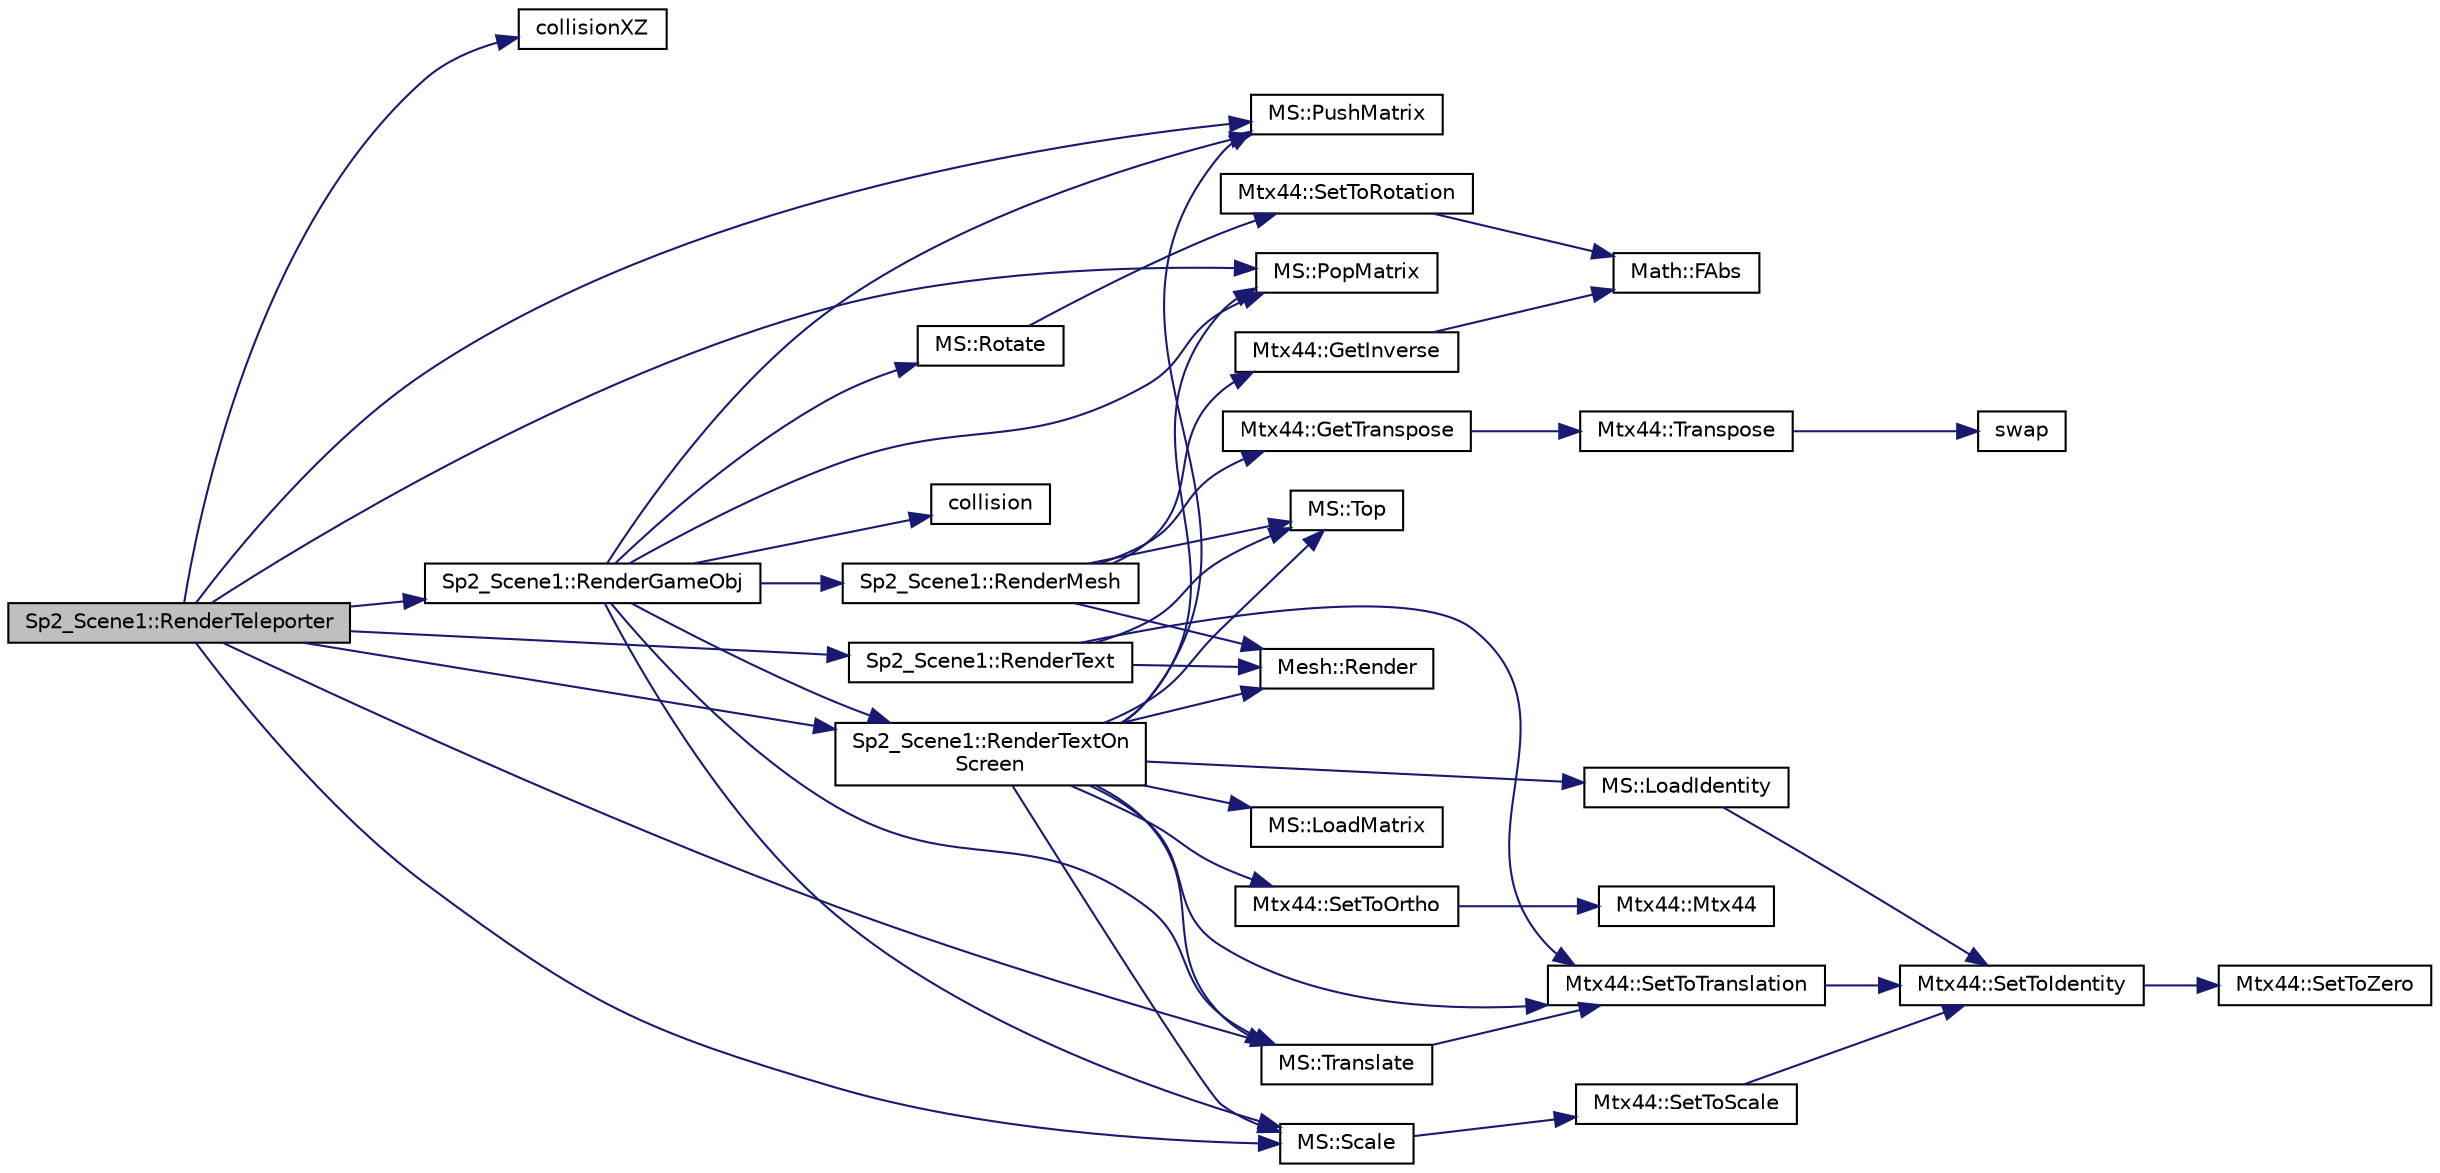 digraph "Sp2_Scene1::RenderTeleporter"
{
  bgcolor="transparent";
  edge [fontname="Helvetica",fontsize="10",labelfontname="Helvetica",labelfontsize="10"];
  node [fontname="Helvetica",fontsize="10",shape=record];
  rankdir="LR";
  Node1 [label="Sp2_Scene1::RenderTeleporter",height=0.2,width=0.4,color="black", fillcolor="grey75", style="filled", fontcolor="black"];
  Node1 -> Node2 [color="midnightblue",fontsize="10",style="solid",fontname="Helvetica"];
  Node2 [label="collisionXZ",height=0.2,width=0.4,color="black",URL="$Collision_8cpp.html#a5ced462f9fcc3c9963cdf5e0da071631"];
  Node1 -> Node3 [color="midnightblue",fontsize="10",style="solid",fontname="Helvetica"];
  Node3 [label="MS::PopMatrix",height=0.2,width=0.4,color="black",URL="$classMS.html#aac22e39d0ac437fcb85403a9f0a7a25f",tooltip="Pop the top matrix on the matrix stack. "];
  Node1 -> Node4 [color="midnightblue",fontsize="10",style="solid",fontname="Helvetica"];
  Node4 [label="MS::PushMatrix",height=0.2,width=0.4,color="black",URL="$classMS.html#a9fb4fff5036f3f197b893f9a579c97b2",tooltip="Make a copy of the top matrix on the matrix stack and push it on top. "];
  Node1 -> Node5 [color="midnightblue",fontsize="10",style="solid",fontname="Helvetica"];
  Node5 [label="Sp2_Scene1::RenderGameObj",height=0.2,width=0.4,color="black",URL="$classSp2__Scene1.html#aeabebe615a8a759a67df19a5d622f666"];
  Node5 -> Node6 [color="midnightblue",fontsize="10",style="solid",fontname="Helvetica"];
  Node6 [label="collision",height=0.2,width=0.4,color="black",URL="$Collision_8cpp.html#a4b9eee107300119860880f48b79da32f"];
  Node5 -> Node3 [color="midnightblue",fontsize="10",style="solid",fontname="Helvetica"];
  Node5 -> Node4 [color="midnightblue",fontsize="10",style="solid",fontname="Helvetica"];
  Node5 -> Node7 [color="midnightblue",fontsize="10",style="solid",fontname="Helvetica"];
  Node7 [label="Sp2_Scene1::RenderMesh",height=0.2,width=0.4,color="black",URL="$classSp2__Scene1.html#a974bf14779d9515128872057892ca93f"];
  Node7 -> Node8 [color="midnightblue",fontsize="10",style="solid",fontname="Helvetica"];
  Node8 [label="Mtx44::GetInverse",height=0.2,width=0.4,color="black",URL="$classMtx44.html#aac1ba21ddfc5f3c24baa4f58d9c5c256",tooltip="Return a new matrix that is an inverse. "];
  Node8 -> Node9 [color="midnightblue",fontsize="10",style="solid",fontname="Helvetica"];
  Node9 [label="Math::FAbs",height=0.2,width=0.4,color="black",URL="$namespaceMath.html#ac91173ab2efdf7313fe7aaeb6cb44cf6"];
  Node7 -> Node10 [color="midnightblue",fontsize="10",style="solid",fontname="Helvetica"];
  Node10 [label="Mtx44::GetTranspose",height=0.2,width=0.4,color="black",URL="$classMtx44.html#aebb16a0329c5237e314af0d75d8081fd",tooltip="Return a new matrix that is a transpose of this matrix. "];
  Node10 -> Node11 [color="midnightblue",fontsize="10",style="solid",fontname="Helvetica"];
  Node11 [label="Mtx44::Transpose",height=0.2,width=0.4,color="black",URL="$classMtx44.html#a6c95e149e42cba381918782a93f8a68b",tooltip="Set this matrix to its Transpose. "];
  Node11 -> Node12 [color="midnightblue",fontsize="10",style="solid",fontname="Helvetica"];
  Node12 [label="swap",height=0.2,width=0.4,color="black",URL="$Mtx44_8cpp.html#a1ef521a2e5e5ae2ef55d1bc0c3b0c437",tooltip="Helper function swap. "];
  Node7 -> Node13 [color="midnightblue",fontsize="10",style="solid",fontname="Helvetica"];
  Node13 [label="Mesh::Render",height=0.2,width=0.4,color="black",URL="$classMesh.html#a75e66bcd90c09492676a4cfe5b23c3af",tooltip="OpenGL render code. "];
  Node7 -> Node14 [color="midnightblue",fontsize="10",style="solid",fontname="Helvetica"];
  Node14 [label="MS::Top",height=0.2,width=0.4,color="black",URL="$classMS.html#a21291d7fb488f63c589bdc9bd620ba58",tooltip="Return the top matrix on the matrix stack. "];
  Node5 -> Node15 [color="midnightblue",fontsize="10",style="solid",fontname="Helvetica"];
  Node15 [label="Sp2_Scene1::RenderTextOn\lScreen",height=0.2,width=0.4,color="black",URL="$classSp2__Scene1.html#a2572f37d9e6a63120f0a0003b7a34fc6"];
  Node15 -> Node16 [color="midnightblue",fontsize="10",style="solid",fontname="Helvetica"];
  Node16 [label="Mtx44::SetToOrtho",height=0.2,width=0.4,color="black",URL="$classMtx44.html#a0a4c7818be7c1aeb0601ad069c1a591d",tooltip="Setup orthogonal matrix. "];
  Node16 -> Node17 [color="midnightblue",fontsize="10",style="solid",fontname="Helvetica"];
  Node17 [label="Mtx44::Mtx44",height=0.2,width=0.4,color="black",URL="$classMtx44.html#a1b985913080679da29ff94217935b3c7",tooltip="Default Constructor. Default values are zero. "];
  Node15 -> Node4 [color="midnightblue",fontsize="10",style="solid",fontname="Helvetica"];
  Node15 -> Node18 [color="midnightblue",fontsize="10",style="solid",fontname="Helvetica"];
  Node18 [label="MS::LoadMatrix",height=0.2,width=0.4,color="black",URL="$classMS.html#a86606fe9f575ccb747d77195c8aefdaf",tooltip="Return the top matrix with a new matrix. "];
  Node15 -> Node19 [color="midnightblue",fontsize="10",style="solid",fontname="Helvetica"];
  Node19 [label="MS::LoadIdentity",height=0.2,width=0.4,color="black",URL="$classMS.html#a77c5f7e4a21ea48dcf902a7ff6824a11",tooltip="Replace the top matrix with an identity matrix. "];
  Node19 -> Node20 [color="midnightblue",fontsize="10",style="solid",fontname="Helvetica"];
  Node20 [label="Mtx44::SetToIdentity",height=0.2,width=0.4,color="black",URL="$classMtx44.html#a3ac8a0afd66412e15e4246474b893da2",tooltip="Set the matrix to an identity matrix (1&#39;s along the diagonal) "];
  Node20 -> Node21 [color="midnightblue",fontsize="10",style="solid",fontname="Helvetica"];
  Node21 [label="Mtx44::SetToZero",height=0.2,width=0.4,color="black",URL="$classMtx44.html#a3aea63c08759ac98b8a4f23fdc0d6a28",tooltip="Set this matrix to zero. "];
  Node15 -> Node22 [color="midnightblue",fontsize="10",style="solid",fontname="Helvetica"];
  Node22 [label="MS::Scale",height=0.2,width=0.4,color="black",URL="$classMS.html#a52109795de960e24663b315e9128533f",tooltip="Multiply the top matrix with a scale matrix based on the following parameters. "];
  Node22 -> Node23 [color="midnightblue",fontsize="10",style="solid",fontname="Helvetica"];
  Node23 [label="Mtx44::SetToScale",height=0.2,width=0.4,color="black",URL="$classMtx44.html#a04c49a922f8e8ffcb57a90c6ce955600",tooltip="Set this matrix to a scaling matrix with scale factors sx, sy and sz. "];
  Node23 -> Node20 [color="midnightblue",fontsize="10",style="solid",fontname="Helvetica"];
  Node15 -> Node24 [color="midnightblue",fontsize="10",style="solid",fontname="Helvetica"];
  Node24 [label="MS::Translate",height=0.2,width=0.4,color="black",URL="$classMS.html#a7e94a35ce566fe3ec49c92b6c4bb663a",tooltip="Multiply the top matrix with a translation matrix based on the following parameters. "];
  Node24 -> Node25 [color="midnightblue",fontsize="10",style="solid",fontname="Helvetica"];
  Node25 [label="Mtx44::SetToTranslation",height=0.2,width=0.4,color="black",URL="$classMtx44.html#a0cc88cc5c648da14effba480c4d2ac70",tooltip="Set this matrix to a translation matrix with translation of (x, y, z) "];
  Node25 -> Node20 [color="midnightblue",fontsize="10",style="solid",fontname="Helvetica"];
  Node15 -> Node25 [color="midnightblue",fontsize="10",style="solid",fontname="Helvetica"];
  Node15 -> Node14 [color="midnightblue",fontsize="10",style="solid",fontname="Helvetica"];
  Node15 -> Node13 [color="midnightblue",fontsize="10",style="solid",fontname="Helvetica"];
  Node15 -> Node3 [color="midnightblue",fontsize="10",style="solid",fontname="Helvetica"];
  Node5 -> Node26 [color="midnightblue",fontsize="10",style="solid",fontname="Helvetica"];
  Node26 [label="MS::Rotate",height=0.2,width=0.4,color="black",URL="$classMS.html#a6ce592114042b920b648bca5519690cd",tooltip="Multiply the top matrix with a rotation matrix based on the following parameters. ..."];
  Node26 -> Node27 [color="midnightblue",fontsize="10",style="solid",fontname="Helvetica"];
  Node27 [label="Mtx44::SetToRotation",height=0.2,width=0.4,color="black",URL="$classMtx44.html#ac0587ffb5ff9fd58ad5768d28fc06574",tooltip="Set Matrix to a rotation matrix about arbitrary axis. "];
  Node27 -> Node9 [color="midnightblue",fontsize="10",style="solid",fontname="Helvetica"];
  Node5 -> Node22 [color="midnightblue",fontsize="10",style="solid",fontname="Helvetica"];
  Node5 -> Node24 [color="midnightblue",fontsize="10",style="solid",fontname="Helvetica"];
  Node1 -> Node28 [color="midnightblue",fontsize="10",style="solid",fontname="Helvetica"];
  Node28 [label="Sp2_Scene1::RenderText",height=0.2,width=0.4,color="black",URL="$classSp2__Scene1.html#a00b60d7ace795cfbec0b6fb99a5acdcc"];
  Node28 -> Node25 [color="midnightblue",fontsize="10",style="solid",fontname="Helvetica"];
  Node28 -> Node14 [color="midnightblue",fontsize="10",style="solid",fontname="Helvetica"];
  Node28 -> Node13 [color="midnightblue",fontsize="10",style="solid",fontname="Helvetica"];
  Node1 -> Node15 [color="midnightblue",fontsize="10",style="solid",fontname="Helvetica"];
  Node1 -> Node22 [color="midnightblue",fontsize="10",style="solid",fontname="Helvetica"];
  Node1 -> Node24 [color="midnightblue",fontsize="10",style="solid",fontname="Helvetica"];
}
